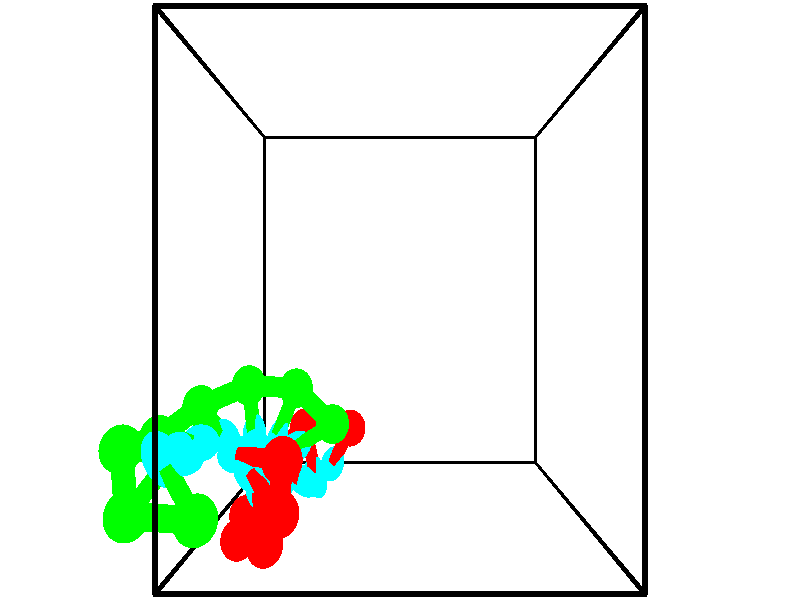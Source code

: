 // switches for output
#declare DRAW_BASES = 1; // possible values are 0, 1; only relevant for DNA ribbons
#declare DRAW_BASES_TYPE = 3; // possible values are 1, 2, 3; only relevant for DNA ribbons
#declare DRAW_FOG = 0; // set to 1 to enable fog

#include "colors.inc"

#include "transforms.inc"
background { rgb <1, 1, 1>}

#default {
   normal{
       ripples 0.25
       frequency 0.20
       turbulence 0.2
       lambda 5
   }
	finish {
		phong 0.1
		phong_size 40.
	}
}

// original window dimensions: 1024x640


// camera settings

camera {
	sky <-0, 1, 0>
	up <-0, 1, 0>
	right 1.6 * <1, 0, 0>
	location <2.5, 2.5, 11.1562>
	look_at <2.5, 2.5, 2.5>
	direction <0, 0, -8.6562>
	angle 67.0682
}


# declare cpy_camera_pos = <2.5, 2.5, 11.1562>;
# if (DRAW_FOG = 1)
fog {
	fog_type 2
	up vnormalize(cpy_camera_pos)
	color rgbt<1,1,1,0.3>
	distance 1e-5
	fog_alt 3e-3
	fog_offset 4
}
# end


// LIGHTS

# declare lum = 6;
global_settings {
	ambient_light rgb lum * <0.05, 0.05, 0.05>
	max_trace_level 15
}# declare cpy_direct_light_amount = 0.25;
light_source
{	1000 * <-1, -1, 1>,
	rgb lum * cpy_direct_light_amount
	parallel
}

light_source
{	1000 * <1, 1, -1>,
	rgb lum * cpy_direct_light_amount
	parallel
}

// strand 0

// nucleotide -1

// particle -1
sphere {
	<1.677636, 0.731698, 1.155225> 0.250000
	pigment { color rgbt <1,0,0,0> }
	no_shadow
}
cylinder {
	<1.490078, 0.414043, 1.000570>,  <1.377543, 0.223451, 0.907778>, 0.100000
	pigment { color rgbt <1,0,0,0> }
	no_shadow
}
cylinder {
	<1.490078, 0.414043, 1.000570>,  <1.677636, 0.731698, 1.155225>, 0.100000
	pigment { color rgbt <1,0,0,0> }
	no_shadow
}

// particle -1
sphere {
	<1.490078, 0.414043, 1.000570> 0.100000
	pigment { color rgbt <1,0,0,0> }
	no_shadow
}
sphere {
	0, 1
	scale<0.080000,0.200000,0.300000>
	matrix <-0.408447, -0.193170, 0.892108,
		-0.783141, 0.576224, -0.233786,
		-0.468894, -0.794135, -0.386636,
		1.349410, 0.175803, 0.884579>
	pigment { color rgbt <0,1,1,0> }
	no_shadow
}
cylinder {
	<0.931323, 0.750734, 1.152207>,  <1.677636, 0.731698, 1.155225>, 0.130000
	pigment { color rgbt <1,0,0,0> }
	no_shadow
}

// nucleotide -1

// particle -1
sphere {
	<0.931323, 0.750734, 1.152207> 0.250000
	pigment { color rgbt <1,0,0,0> }
	no_shadow
}
cylinder {
	<1.037930, 0.368191, 1.200123>,  <1.101894, 0.138665, 1.228872>, 0.100000
	pigment { color rgbt <1,0,0,0> }
	no_shadow
}
cylinder {
	<1.037930, 0.368191, 1.200123>,  <0.931323, 0.750734, 1.152207>, 0.100000
	pigment { color rgbt <1,0,0,0> }
	no_shadow
}

// particle -1
sphere {
	<1.037930, 0.368191, 1.200123> 0.100000
	pigment { color rgbt <1,0,0,0> }
	no_shadow
}
sphere {
	0, 1
	scale<0.080000,0.200000,0.300000>
	matrix <-0.377147, 0.010895, 0.926089,
		-0.886977, -0.291996, -0.357784,
		0.266517, -0.956357, 0.119789,
		1.117885, 0.081284, 1.236060>
	pigment { color rgbt <0,1,1,0> }
	no_shadow
}
cylinder {
	<0.362459, 0.315403, 1.301429>,  <0.931323, 0.750734, 1.152207>, 0.130000
	pigment { color rgbt <1,0,0,0> }
	no_shadow
}

// nucleotide -1

// particle -1
sphere {
	<0.362459, 0.315403, 1.301429> 0.250000
	pigment { color rgbt <1,0,0,0> }
	no_shadow
}
cylinder {
	<0.709015, 0.198883, 1.463669>,  <0.916949, 0.128971, 1.561013>, 0.100000
	pigment { color rgbt <1,0,0,0> }
	no_shadow
}
cylinder {
	<0.709015, 0.198883, 1.463669>,  <0.362459, 0.315403, 1.301429>, 0.100000
	pigment { color rgbt <1,0,0,0> }
	no_shadow
}

// particle -1
sphere {
	<0.709015, 0.198883, 1.463669> 0.100000
	pigment { color rgbt <1,0,0,0> }
	no_shadow
}
sphere {
	0, 1
	scale<0.080000,0.200000,0.300000>
	matrix <-0.409817, 0.049335, 0.910833,
		-0.285337, -0.955358, -0.076637,
		0.866391, -0.291302, 0.405599,
		0.968932, 0.111493, 1.585349>
	pigment { color rgbt <0,1,1,0> }
	no_shadow
}
cylinder {
	<0.077376, -0.310705, 1.676107>,  <0.362459, 0.315403, 1.301429>, 0.130000
	pigment { color rgbt <1,0,0,0> }
	no_shadow
}

// nucleotide -1

// particle -1
sphere {
	<0.077376, -0.310705, 1.676107> 0.250000
	pigment { color rgbt <1,0,0,0> }
	no_shadow
}
cylinder {
	<0.395866, -0.104481, 1.802736>,  <0.586961, 0.019254, 1.878714>, 0.100000
	pigment { color rgbt <1,0,0,0> }
	no_shadow
}
cylinder {
	<0.395866, -0.104481, 1.802736>,  <0.077376, -0.310705, 1.676107>, 0.100000
	pigment { color rgbt <1,0,0,0> }
	no_shadow
}

// particle -1
sphere {
	<0.395866, -0.104481, 1.802736> 0.100000
	pigment { color rgbt <1,0,0,0> }
	no_shadow
}
sphere {
	0, 1
	scale<0.080000,0.200000,0.300000>
	matrix <-0.532905, 0.349942, 0.770424,
		0.286413, -0.782139, 0.553376,
		0.796229, 0.515557, 0.316578,
		0.634735, 0.050188, 1.897709>
	pigment { color rgbt <0,1,1,0> }
	no_shadow
}
cylinder {
	<0.146775, -0.404585, 2.382467>,  <0.077376, -0.310705, 1.676107>, 0.130000
	pigment { color rgbt <1,0,0,0> }
	no_shadow
}

// nucleotide -1

// particle -1
sphere {
	<0.146775, -0.404585, 2.382467> 0.250000
	pigment { color rgbt <1,0,0,0> }
	no_shadow
}
cylinder {
	<0.329006, -0.057560, 2.302681>,  <0.438345, 0.150655, 2.254809>, 0.100000
	pigment { color rgbt <1,0,0,0> }
	no_shadow
}
cylinder {
	<0.329006, -0.057560, 2.302681>,  <0.146775, -0.404585, 2.382467>, 0.100000
	pigment { color rgbt <1,0,0,0> }
	no_shadow
}

// particle -1
sphere {
	<0.329006, -0.057560, 2.302681> 0.100000
	pigment { color rgbt <1,0,0,0> }
	no_shadow
}
sphere {
	0, 1
	scale<0.080000,0.200000,0.300000>
	matrix <-0.292910, 0.357683, 0.886717,
		0.840627, -0.345543, 0.417069,
		0.455577, 0.867562, -0.199465,
		0.465679, 0.202709, 2.242841>
	pigment { color rgbt <0,1,1,0> }
	no_shadow
}
cylinder {
	<0.652459, -0.287520, 2.925654>,  <0.146775, -0.404585, 2.382467>, 0.130000
	pigment { color rgbt <1,0,0,0> }
	no_shadow
}

// nucleotide -1

// particle -1
sphere {
	<0.652459, -0.287520, 2.925654> 0.250000
	pigment { color rgbt <1,0,0,0> }
	no_shadow
}
cylinder {
	<0.566734, 0.074352, 2.778347>,  <0.515300, 0.291476, 2.689963>, 0.100000
	pigment { color rgbt <1,0,0,0> }
	no_shadow
}
cylinder {
	<0.566734, 0.074352, 2.778347>,  <0.652459, -0.287520, 2.925654>, 0.100000
	pigment { color rgbt <1,0,0,0> }
	no_shadow
}

// particle -1
sphere {
	<0.566734, 0.074352, 2.778347> 0.100000
	pigment { color rgbt <1,0,0,0> }
	no_shadow
}
sphere {
	0, 1
	scale<0.080000,0.200000,0.300000>
	matrix <-0.278110, 0.304906, 0.910872,
		0.936336, 0.297629, 0.186257,
		-0.214311, 0.904682, -0.368268,
		0.502441, 0.345757, 2.667866>
	pigment { color rgbt <0,1,1,0> }
	no_shadow
}
cylinder {
	<0.952205, 0.205073, 3.398861>,  <0.652459, -0.287521, 2.925654>, 0.130000
	pigment { color rgbt <1,0,0,0> }
	no_shadow
}

// nucleotide -1

// particle -1
sphere {
	<0.952205, 0.205073, 3.398861> 0.250000
	pigment { color rgbt <1,0,0,0> }
	no_shadow
}
cylinder {
	<0.683102, 0.424297, 3.200054>,  <0.521640, 0.555832, 3.080770>, 0.100000
	pigment { color rgbt <1,0,0,0> }
	no_shadow
}
cylinder {
	<0.683102, 0.424297, 3.200054>,  <0.952205, 0.205073, 3.398861>, 0.100000
	pigment { color rgbt <1,0,0,0> }
	no_shadow
}

// particle -1
sphere {
	<0.683102, 0.424297, 3.200054> 0.100000
	pigment { color rgbt <1,0,0,0> }
	no_shadow
}
sphere {
	0, 1
	scale<0.080000,0.200000,0.300000>
	matrix <-0.176881, 0.533146, 0.827326,
		0.718407, 0.644504, -0.261737,
		-0.672759, 0.548060, -0.497017,
		0.481274, 0.588715, 3.050949>
	pigment { color rgbt <0,1,1,0> }
	no_shadow
}
cylinder {
	<1.045508, 0.848216, 3.710356>,  <0.952205, 0.205073, 3.398861>, 0.130000
	pigment { color rgbt <1,0,0,0> }
	no_shadow
}

// nucleotide -1

// particle -1
sphere {
	<1.045508, 0.848216, 3.710356> 0.250000
	pigment { color rgbt <1,0,0,0> }
	no_shadow
}
cylinder {
	<0.680916, 0.849030, 3.545820>,  <0.462161, 0.849518, 3.447099>, 0.100000
	pigment { color rgbt <1,0,0,0> }
	no_shadow
}
cylinder {
	<0.680916, 0.849030, 3.545820>,  <1.045508, 0.848216, 3.710356>, 0.100000
	pigment { color rgbt <1,0,0,0> }
	no_shadow
}

// particle -1
sphere {
	<0.680916, 0.849030, 3.545820> 0.100000
	pigment { color rgbt <1,0,0,0> }
	no_shadow
}
sphere {
	0, 1
	scale<0.080000,0.200000,0.300000>
	matrix <-0.367738, 0.444046, 0.817063,
		0.184316, 0.896001, -0.403991,
		-0.911480, 0.002035, -0.411339,
		0.407472, 0.849640, 3.422419>
	pigment { color rgbt <0,1,1,0> }
	no_shadow
}
// strand 1

// nucleotide -1

// particle -1
sphere {
	<0.160342, 0.397290, 4.252004> 0.250000
	pigment { color rgbt <0,1,0,0> }
	no_shadow
}
cylinder {
	<-0.024803, 0.744091, 4.325829>,  <-0.135890, 0.952172, 4.370123>, 0.100000
	pigment { color rgbt <0,1,0,0> }
	no_shadow
}
cylinder {
	<-0.024803, 0.744091, 4.325829>,  <0.160342, 0.397290, 4.252004>, 0.100000
	pigment { color rgbt <0,1,0,0> }
	no_shadow
}

// particle -1
sphere {
	<-0.024803, 0.744091, 4.325829> 0.100000
	pigment { color rgbt <0,1,0,0> }
	no_shadow
}
sphere {
	0, 1
	scale<0.080000,0.200000,0.300000>
	matrix <-0.240291, 0.077690, -0.967587,
		-0.853239, -0.492209, 0.172373,
		-0.462864, 0.867003, 0.184562,
		-0.163662, 1.004192, 4.381197>
	pigment { color rgbt <0,1,1,0> }
	no_shadow
}
cylinder {
	<-0.652193, 0.423836, 4.194727>,  <0.160342, 0.397290, 4.252004>, 0.130000
	pigment { color rgbt <0,1,0,0> }
	no_shadow
}

// nucleotide -1

// particle -1
sphere {
	<-0.652193, 0.423836, 4.194727> 0.250000
	pigment { color rgbt <0,1,0,0> }
	no_shadow
}
cylinder {
	<-0.395729, 0.718231, 4.107792>,  <-0.241851, 0.894868, 4.055631>, 0.100000
	pigment { color rgbt <0,1,0,0> }
	no_shadow
}
cylinder {
	<-0.395729, 0.718231, 4.107792>,  <-0.652193, 0.423836, 4.194727>, 0.100000
	pigment { color rgbt <0,1,0,0> }
	no_shadow
}

// particle -1
sphere {
	<-0.395729, 0.718231, 4.107792> 0.100000
	pigment { color rgbt <0,1,0,0> }
	no_shadow
}
sphere {
	0, 1
	scale<0.080000,0.200000,0.300000>
	matrix <-0.184876, -0.126731, -0.974556,
		-0.744806, 0.665026, 0.054811,
		0.641159, 0.735989, -0.217337,
		-0.203381, 0.939028, 4.042591>
	pigment { color rgbt <0,1,1,0> }
	no_shadow
}
cylinder {
	<-0.941255, 0.966353, 3.708399>,  <-0.652193, 0.423836, 4.194727>, 0.130000
	pigment { color rgbt <0,1,0,0> }
	no_shadow
}

// nucleotide -1

// particle -1
sphere {
	<-0.941255, 0.966353, 3.708399> 0.250000
	pigment { color rgbt <0,1,0,0> }
	no_shadow
}
cylinder {
	<-0.547340, 0.912510, 3.664444>,  <-0.310991, 0.880204, 3.638071>, 0.100000
	pigment { color rgbt <0,1,0,0> }
	no_shadow
}
cylinder {
	<-0.547340, 0.912510, 3.664444>,  <-0.941255, 0.966353, 3.708399>, 0.100000
	pigment { color rgbt <0,1,0,0> }
	no_shadow
}

// particle -1
sphere {
	<-0.547340, 0.912510, 3.664444> 0.100000
	pigment { color rgbt <0,1,0,0> }
	no_shadow
}
sphere {
	0, 1
	scale<0.080000,0.200000,0.300000>
	matrix <-0.141586, -0.254975, -0.956526,
		0.100736, 0.957533, -0.270154,
		0.984787, -0.134607, -0.109888,
		-0.251904, 0.872128, 3.631477>
	pigment { color rgbt <0,1,1,0> }
	no_shadow
}
cylinder {
	<-0.784553, 0.941817, 2.932901>,  <-0.941255, 0.966353, 3.708399>, 0.130000
	pigment { color rgbt <0,1,0,0> }
	no_shadow
}

// nucleotide -1

// particle -1
sphere {
	<-0.784553, 0.941817, 2.932901> 0.250000
	pigment { color rgbt <0,1,0,0> }
	no_shadow
}
cylinder {
	<-0.411980, 0.934406, 3.078278>,  <-0.188436, 0.929960, 3.165504>, 0.100000
	pigment { color rgbt <0,1,0,0> }
	no_shadow
}
cylinder {
	<-0.411980, 0.934406, 3.078278>,  <-0.784553, 0.941817, 2.932901>, 0.100000
	pigment { color rgbt <0,1,0,0> }
	no_shadow
}

// particle -1
sphere {
	<-0.411980, 0.934406, 3.078278> 0.100000
	pigment { color rgbt <0,1,0,0> }
	no_shadow
}
sphere {
	0, 1
	scale<0.080000,0.200000,0.300000>
	matrix <0.343508, -0.284959, -0.894875,
		0.120146, 0.958361, -0.259055,
		0.931433, -0.018528, 0.363441,
		-0.132550, 0.928848, 3.187310>
	pigment { color rgbt <0,1,1,0> }
	no_shadow
}
cylinder {
	<-0.397164, 1.218196, 2.384372>,  <-0.784553, 0.941817, 2.932901>, 0.130000
	pigment { color rgbt <0,1,0,0> }
	no_shadow
}

// nucleotide -1

// particle -1
sphere {
	<-0.397164, 1.218196, 2.384372> 0.250000
	pigment { color rgbt <0,1,0,0> }
	no_shadow
}
cylinder {
	<-0.120300, 1.029243, 2.602646>,  <0.045818, 0.915872, 2.733610>, 0.100000
	pigment { color rgbt <0,1,0,0> }
	no_shadow
}
cylinder {
	<-0.120300, 1.029243, 2.602646>,  <-0.397164, 1.218196, 2.384372>, 0.100000
	pigment { color rgbt <0,1,0,0> }
	no_shadow
}

// particle -1
sphere {
	<-0.120300, 1.029243, 2.602646> 0.100000
	pigment { color rgbt <0,1,0,0> }
	no_shadow
}
sphere {
	0, 1
	scale<0.080000,0.200000,0.300000>
	matrix <0.473361, -0.273626, -0.837292,
		0.544834, 0.837845, 0.034214,
		0.692159, -0.472381, 0.545684,
		0.087348, 0.887529, 2.766351>
	pigment { color rgbt <0,1,1,0> }
	no_shadow
}
cylinder {
	<0.226125, 1.430643, 2.072906>,  <-0.397164, 1.218196, 2.384372>, 0.130000
	pigment { color rgbt <0,1,0,0> }
	no_shadow
}

// nucleotide -1

// particle -1
sphere {
	<0.226125, 1.430643, 2.072906> 0.250000
	pigment { color rgbt <0,1,0,0> }
	no_shadow
}
cylinder {
	<0.322357, 1.098938, 2.274677>,  <0.380096, 0.899915, 2.395740>, 0.100000
	pigment { color rgbt <0,1,0,0> }
	no_shadow
}
cylinder {
	<0.322357, 1.098938, 2.274677>,  <0.226125, 1.430643, 2.072906>, 0.100000
	pigment { color rgbt <0,1,0,0> }
	no_shadow
}

// particle -1
sphere {
	<0.322357, 1.098938, 2.274677> 0.100000
	pigment { color rgbt <0,1,0,0> }
	no_shadow
}
sphere {
	0, 1
	scale<0.080000,0.200000,0.300000>
	matrix <0.422117, -0.378586, -0.823705,
		0.874036, 0.411094, 0.258965,
		0.240580, -0.829261, 0.504427,
		0.394531, 0.850160, 2.426005>
	pigment { color rgbt <0,1,1,0> }
	no_shadow
}
cylinder {
	<0.920435, 1.381882, 1.972655>,  <0.226125, 1.430643, 2.072906>, 0.130000
	pigment { color rgbt <0,1,0,0> }
	no_shadow
}

// nucleotide -1

// particle -1
sphere {
	<0.920435, 1.381882, 1.972655> 0.250000
	pigment { color rgbt <0,1,0,0> }
	no_shadow
}
cylinder {
	<0.761337, 1.021599, 2.042538>,  <0.665878, 0.805429, 2.084467>, 0.100000
	pigment { color rgbt <0,1,0,0> }
	no_shadow
}
cylinder {
	<0.761337, 1.021599, 2.042538>,  <0.920435, 1.381882, 1.972655>, 0.100000
	pigment { color rgbt <0,1,0,0> }
	no_shadow
}

// particle -1
sphere {
	<0.761337, 1.021599, 2.042538> 0.100000
	pigment { color rgbt <0,1,0,0> }
	no_shadow
}
sphere {
	0, 1
	scale<0.080000,0.200000,0.300000>
	matrix <0.585762, -0.395848, -0.707239,
		0.706174, -0.178964, 0.685047,
		-0.397745, -0.900709, 0.174708,
		0.642014, 0.751386, 2.094950>
	pigment { color rgbt <0,1,1,0> }
	no_shadow
}
cylinder {
	<1.468325, 0.915674, 1.906155>,  <0.920435, 1.381882, 1.972655>, 0.130000
	pigment { color rgbt <0,1,0,0> }
	no_shadow
}

// nucleotide -1

// particle -1
sphere {
	<1.468325, 0.915674, 1.906155> 0.250000
	pigment { color rgbt <0,1,0,0> }
	no_shadow
}
cylinder {
	<1.122162, 0.726349, 1.840374>,  <0.914464, 0.612754, 1.800905>, 0.100000
	pigment { color rgbt <0,1,0,0> }
	no_shadow
}
cylinder {
	<1.122162, 0.726349, 1.840374>,  <1.468325, 0.915674, 1.906155>, 0.100000
	pigment { color rgbt <0,1,0,0> }
	no_shadow
}

// particle -1
sphere {
	<1.122162, 0.726349, 1.840374> 0.100000
	pigment { color rgbt <0,1,0,0> }
	no_shadow
}
sphere {
	0, 1
	scale<0.080000,0.200000,0.300000>
	matrix <0.308264, -0.244177, -0.919430,
		0.395022, -0.846376, 0.357218,
		-0.865408, -0.473313, -0.164452,
		0.862540, 0.584355, 1.791038>
	pigment { color rgbt <0,1,1,0> }
	no_shadow
}
// box output
cylinder {
	<0.000000, 0.000000, 0.000000>,  <5.000000, 0.000000, 0.000000>, 0.025000
	pigment { color rgbt <0,0,0,0> }
	no_shadow
}
cylinder {
	<0.000000, 0.000000, 0.000000>,  <0.000000, 5.000000, 0.000000>, 0.025000
	pigment { color rgbt <0,0,0,0> }
	no_shadow
}
cylinder {
	<0.000000, 0.000000, 0.000000>,  <0.000000, 0.000000, 5.000000>, 0.025000
	pigment { color rgbt <0,0,0,0> }
	no_shadow
}
cylinder {
	<5.000000, 5.000000, 5.000000>,  <0.000000, 5.000000, 5.000000>, 0.025000
	pigment { color rgbt <0,0,0,0> }
	no_shadow
}
cylinder {
	<5.000000, 5.000000, 5.000000>,  <5.000000, 0.000000, 5.000000>, 0.025000
	pigment { color rgbt <0,0,0,0> }
	no_shadow
}
cylinder {
	<5.000000, 5.000000, 5.000000>,  <5.000000, 5.000000, 0.000000>, 0.025000
	pigment { color rgbt <0,0,0,0> }
	no_shadow
}
cylinder {
	<0.000000, 0.000000, 5.000000>,  <0.000000, 5.000000, 5.000000>, 0.025000
	pigment { color rgbt <0,0,0,0> }
	no_shadow
}
cylinder {
	<0.000000, 0.000000, 5.000000>,  <5.000000, 0.000000, 5.000000>, 0.025000
	pigment { color rgbt <0,0,0,0> }
	no_shadow
}
cylinder {
	<5.000000, 5.000000, 0.000000>,  <0.000000, 5.000000, 0.000000>, 0.025000
	pigment { color rgbt <0,0,0,0> }
	no_shadow
}
cylinder {
	<5.000000, 5.000000, 0.000000>,  <5.000000, 0.000000, 0.000000>, 0.025000
	pigment { color rgbt <0,0,0,0> }
	no_shadow
}
cylinder {
	<5.000000, 0.000000, 5.000000>,  <5.000000, 0.000000, 0.000000>, 0.025000
	pigment { color rgbt <0,0,0,0> }
	no_shadow
}
cylinder {
	<0.000000, 5.000000, 0.000000>,  <0.000000, 5.000000, 5.000000>, 0.025000
	pigment { color rgbt <0,0,0,0> }
	no_shadow
}
// end of box output

